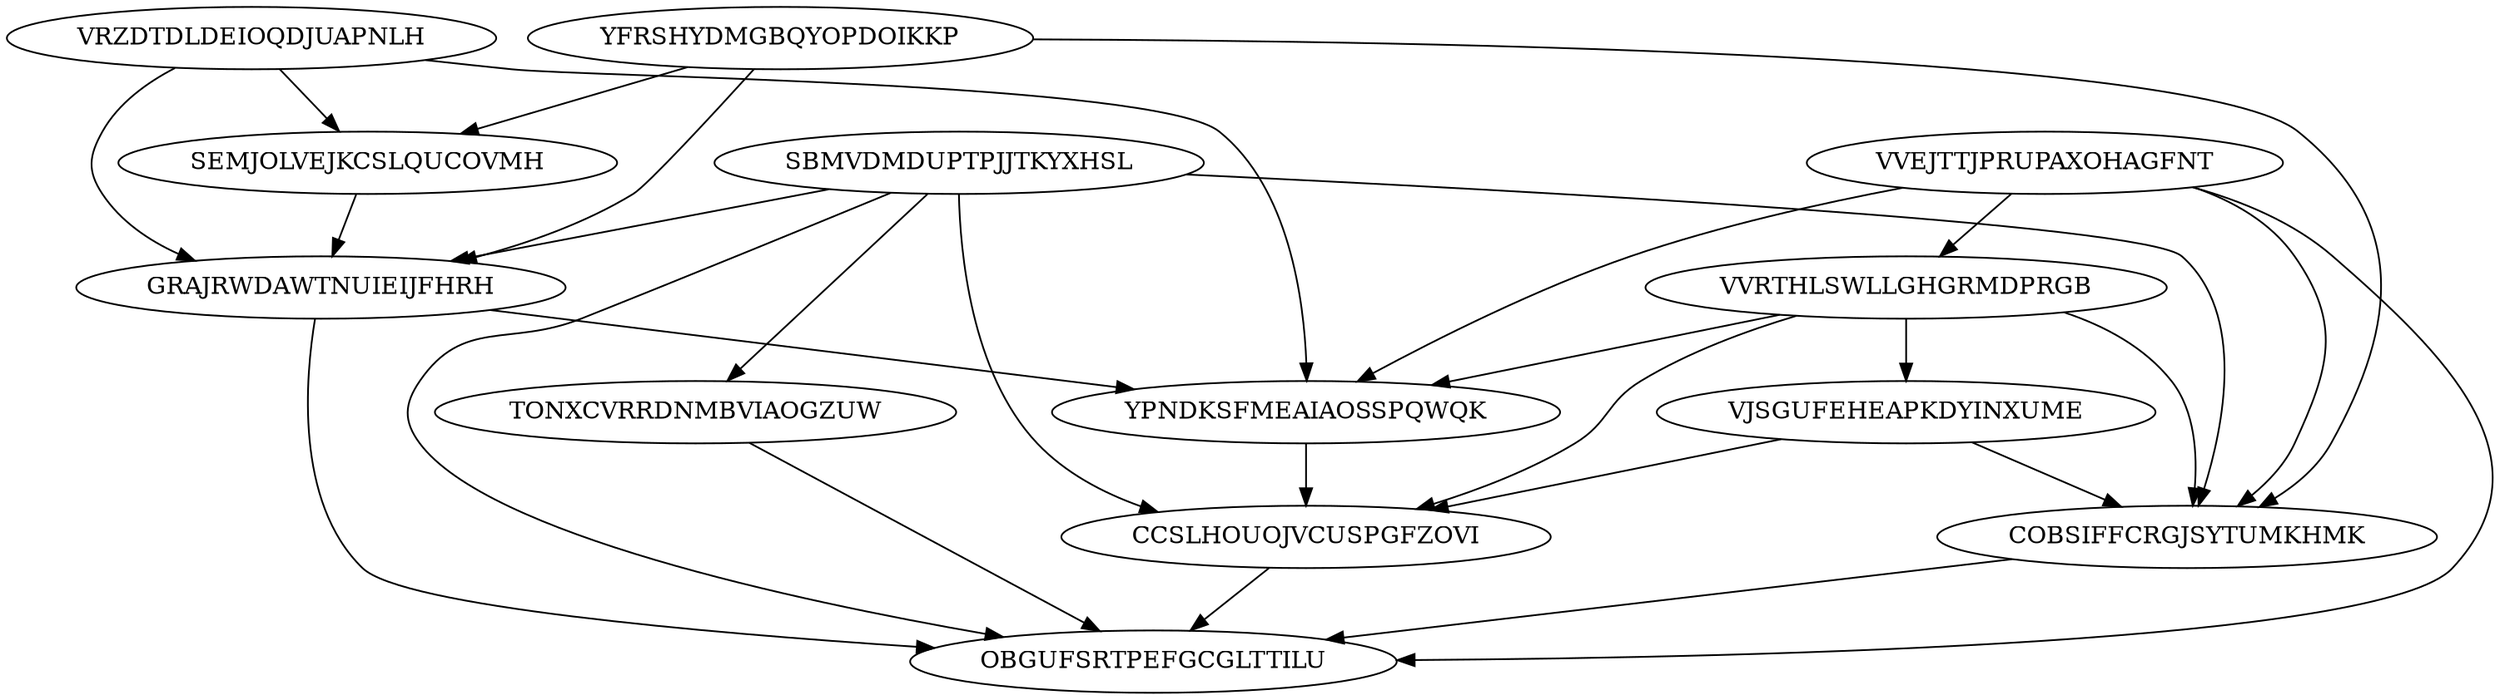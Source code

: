 digraph N13M28 {
	VRZDTDLDEIOQDJUAPNLH	[Weight=18];
	SBMVDMDUPTPJJTKYXHSL	[Weight=10];
	YFRSHYDMGBQYOPDOIKKP	[Weight=16];
	VVEJTTJPRUPAXOHAGFNT	[Weight=19];
	SEMJOLVEJKCSLQUCOVMH	[Weight=16];
	VVRTHLSWLLGHGRMDPRGB	[Weight=19];
	GRAJRWDAWTNUIEIJFHRH	[Weight=20];
	TONXCVRRDNMBVIAOGZUW	[Weight=15];
	VJSGUFEHEAPKDYINXUME	[Weight=12];
	YPNDKSFMEAIAOSSPQWQK	[Weight=14];
	CCSLHOUOJVCUSPGFZOVI	[Weight=10];
	COBSIFFCRGJSYTUMKHMK	[Weight=12];
	OBGUFSRTPEFGCGLTTILU	[Weight=13];
	VRZDTDLDEIOQDJUAPNLH -> GRAJRWDAWTNUIEIJFHRH [Weight=17];
	SBMVDMDUPTPJJTKYXHSL -> OBGUFSRTPEFGCGLTTILU [Weight=11];
	VVEJTTJPRUPAXOHAGFNT -> OBGUFSRTPEFGCGLTTILU [Weight=13];
	VVEJTTJPRUPAXOHAGFNT -> COBSIFFCRGJSYTUMKHMK [Weight=14];
	VRZDTDLDEIOQDJUAPNLH -> SEMJOLVEJKCSLQUCOVMH [Weight=15];
	YFRSHYDMGBQYOPDOIKKP -> SEMJOLVEJKCSLQUCOVMH [Weight=17];
	SBMVDMDUPTPJJTKYXHSL -> GRAJRWDAWTNUIEIJFHRH [Weight=13];
	VVRTHLSWLLGHGRMDPRGB -> YPNDKSFMEAIAOSSPQWQK [Weight=17];
	VVRTHLSWLLGHGRMDPRGB -> COBSIFFCRGJSYTUMKHMK [Weight=16];
	TONXCVRRDNMBVIAOGZUW -> OBGUFSRTPEFGCGLTTILU [Weight=11];
	VVRTHLSWLLGHGRMDPRGB -> VJSGUFEHEAPKDYINXUME [Weight=14];
	GRAJRWDAWTNUIEIJFHRH -> OBGUFSRTPEFGCGLTTILU [Weight=11];
	VVRTHLSWLLGHGRMDPRGB -> CCSLHOUOJVCUSPGFZOVI [Weight=14];
	CCSLHOUOJVCUSPGFZOVI -> OBGUFSRTPEFGCGLTTILU [Weight=10];
	YPNDKSFMEAIAOSSPQWQK -> CCSLHOUOJVCUSPGFZOVI [Weight=12];
	SBMVDMDUPTPJJTKYXHSL -> TONXCVRRDNMBVIAOGZUW [Weight=10];
	YFRSHYDMGBQYOPDOIKKP -> GRAJRWDAWTNUIEIJFHRH [Weight=18];
	YFRSHYDMGBQYOPDOIKKP -> COBSIFFCRGJSYTUMKHMK [Weight=19];
	VJSGUFEHEAPKDYINXUME -> CCSLHOUOJVCUSPGFZOVI [Weight=20];
	SBMVDMDUPTPJJTKYXHSL -> COBSIFFCRGJSYTUMKHMK [Weight=11];
	SEMJOLVEJKCSLQUCOVMH -> GRAJRWDAWTNUIEIJFHRH [Weight=13];
	VVEJTTJPRUPAXOHAGFNT -> YPNDKSFMEAIAOSSPQWQK [Weight=17];
	VVEJTTJPRUPAXOHAGFNT -> VVRTHLSWLLGHGRMDPRGB [Weight=14];
	COBSIFFCRGJSYTUMKHMK -> OBGUFSRTPEFGCGLTTILU [Weight=13];
	VJSGUFEHEAPKDYINXUME -> COBSIFFCRGJSYTUMKHMK [Weight=12];
	SBMVDMDUPTPJJTKYXHSL -> CCSLHOUOJVCUSPGFZOVI [Weight=18];
	GRAJRWDAWTNUIEIJFHRH -> YPNDKSFMEAIAOSSPQWQK [Weight=11];
	VRZDTDLDEIOQDJUAPNLH -> YPNDKSFMEAIAOSSPQWQK [Weight=12];
}
